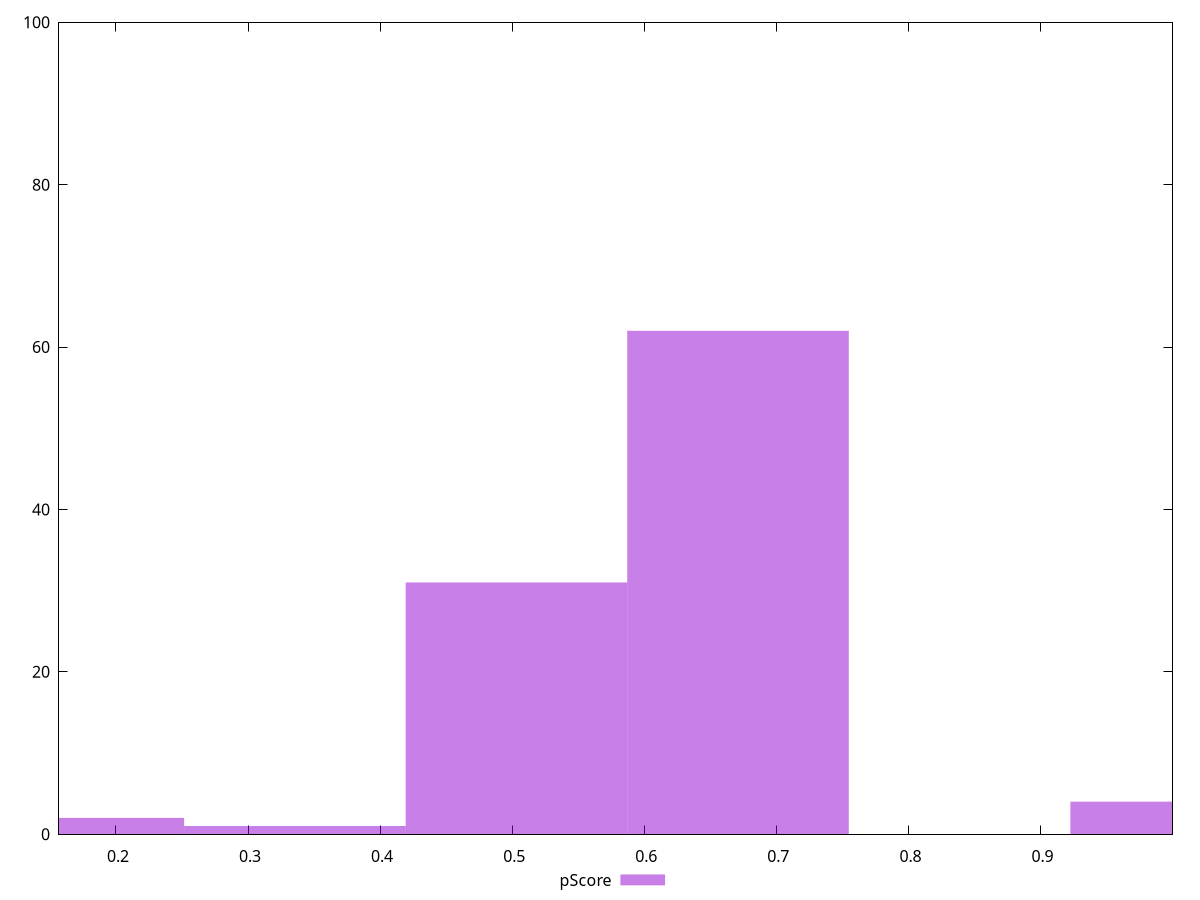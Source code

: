 reset

$pScore <<EOF
0.6710196881458461 62
0.5032647661093845 31
1.006529532218769 4
0.16775492203646153 2
0.33550984407292306 1
EOF

set key outside below
set boxwidth 0.16775492203646153
set xrange [0.15687928898957348:0.9999785115123707]
set yrange [0:100]
set trange [0:100]
set style fill transparent solid 0.5 noborder
set terminal svg size 640, 490 enhanced background rgb 'white'
set output "report_00025_2021-02-22T21:38:55.199Z/max-potential-fid/samples/pages+cached+noadtech+nomedia/pScore/histogram.svg"

plot $pScore title "pScore" with boxes

reset
